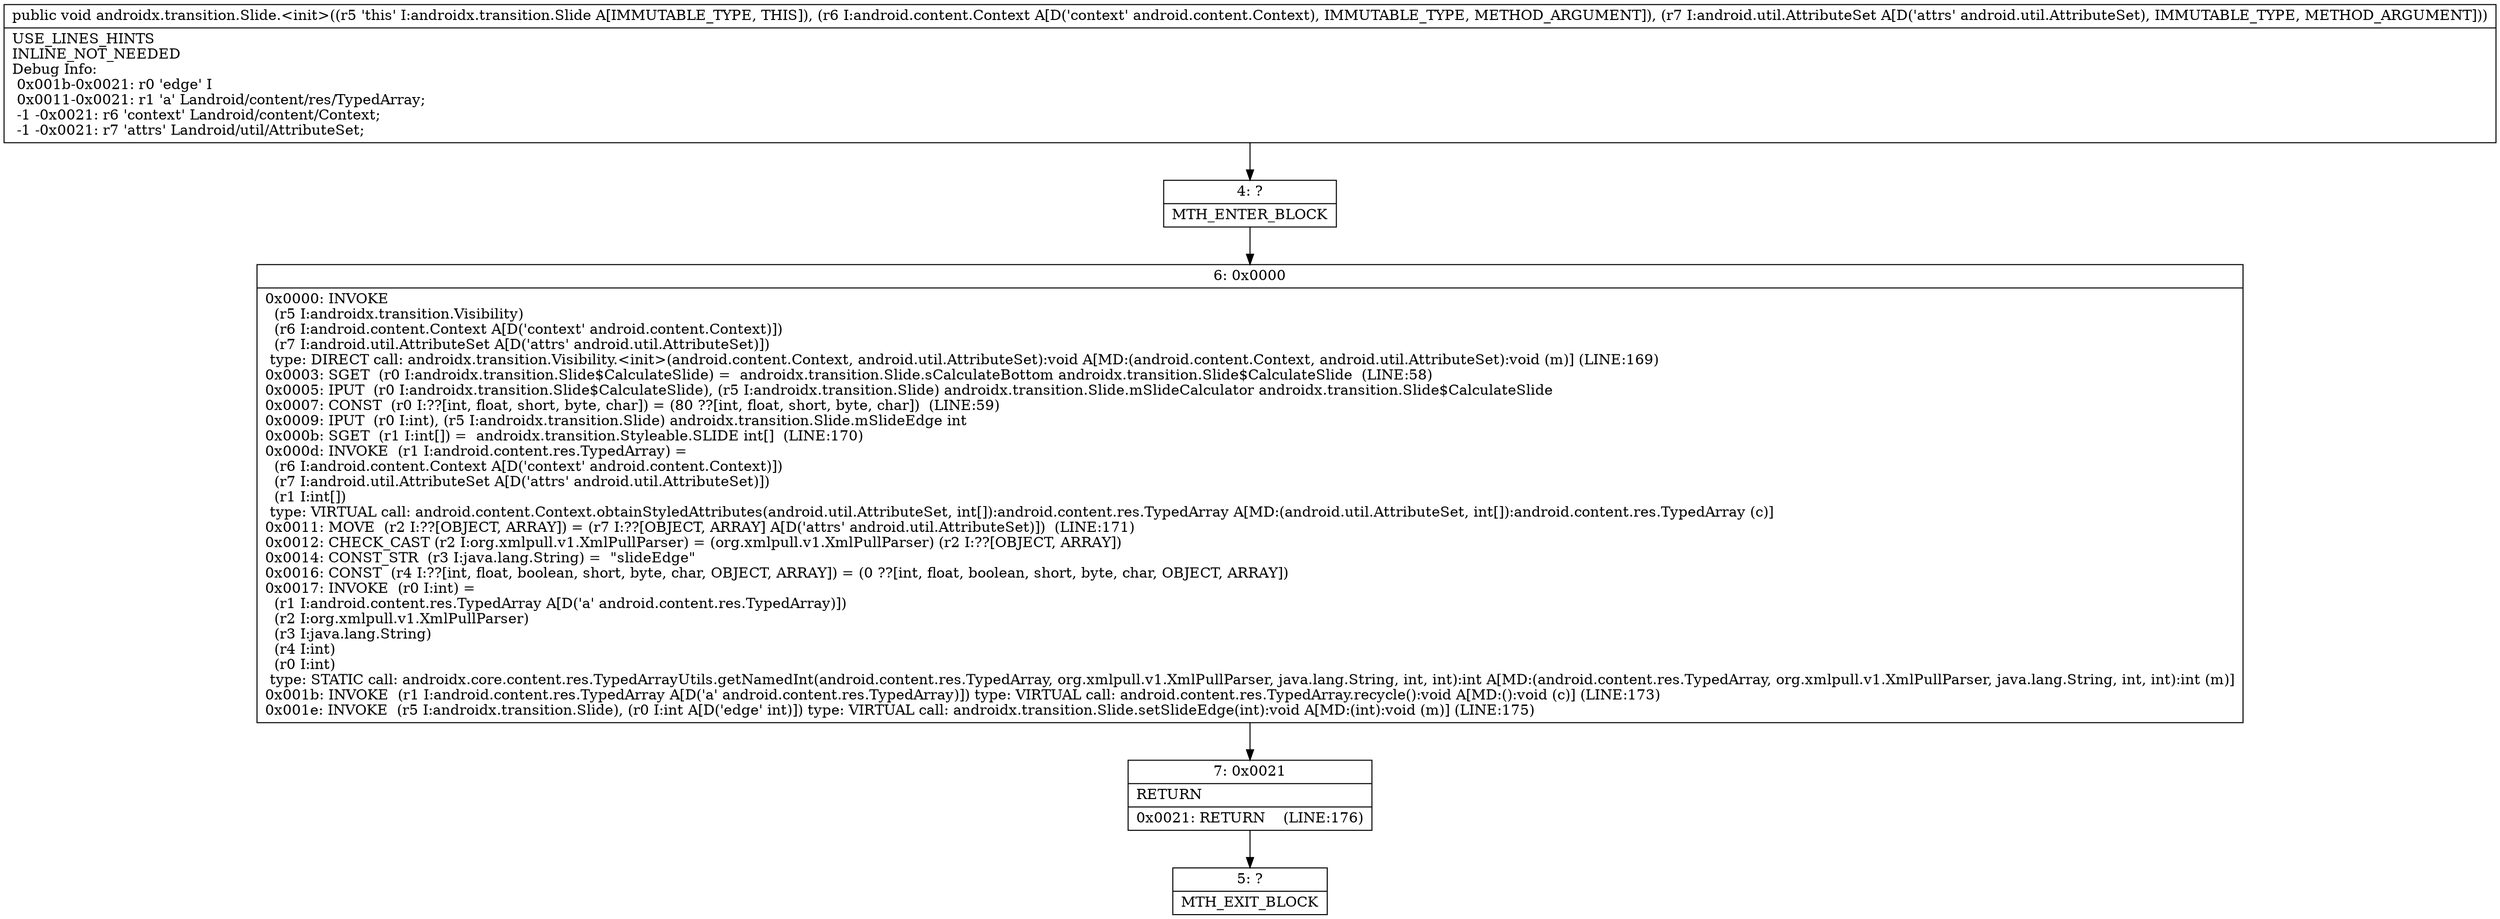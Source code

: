 digraph "CFG forandroidx.transition.Slide.\<init\>(Landroid\/content\/Context;Landroid\/util\/AttributeSet;)V" {
Node_4 [shape=record,label="{4\:\ ?|MTH_ENTER_BLOCK\l}"];
Node_6 [shape=record,label="{6\:\ 0x0000|0x0000: INVOKE  \l  (r5 I:androidx.transition.Visibility)\l  (r6 I:android.content.Context A[D('context' android.content.Context)])\l  (r7 I:android.util.AttributeSet A[D('attrs' android.util.AttributeSet)])\l type: DIRECT call: androidx.transition.Visibility.\<init\>(android.content.Context, android.util.AttributeSet):void A[MD:(android.content.Context, android.util.AttributeSet):void (m)] (LINE:169)\l0x0003: SGET  (r0 I:androidx.transition.Slide$CalculateSlide) =  androidx.transition.Slide.sCalculateBottom androidx.transition.Slide$CalculateSlide  (LINE:58)\l0x0005: IPUT  (r0 I:androidx.transition.Slide$CalculateSlide), (r5 I:androidx.transition.Slide) androidx.transition.Slide.mSlideCalculator androidx.transition.Slide$CalculateSlide \l0x0007: CONST  (r0 I:??[int, float, short, byte, char]) = (80 ??[int, float, short, byte, char])  (LINE:59)\l0x0009: IPUT  (r0 I:int), (r5 I:androidx.transition.Slide) androidx.transition.Slide.mSlideEdge int \l0x000b: SGET  (r1 I:int[]) =  androidx.transition.Styleable.SLIDE int[]  (LINE:170)\l0x000d: INVOKE  (r1 I:android.content.res.TypedArray) = \l  (r6 I:android.content.Context A[D('context' android.content.Context)])\l  (r7 I:android.util.AttributeSet A[D('attrs' android.util.AttributeSet)])\l  (r1 I:int[])\l type: VIRTUAL call: android.content.Context.obtainStyledAttributes(android.util.AttributeSet, int[]):android.content.res.TypedArray A[MD:(android.util.AttributeSet, int[]):android.content.res.TypedArray (c)]\l0x0011: MOVE  (r2 I:??[OBJECT, ARRAY]) = (r7 I:??[OBJECT, ARRAY] A[D('attrs' android.util.AttributeSet)])  (LINE:171)\l0x0012: CHECK_CAST (r2 I:org.xmlpull.v1.XmlPullParser) = (org.xmlpull.v1.XmlPullParser) (r2 I:??[OBJECT, ARRAY]) \l0x0014: CONST_STR  (r3 I:java.lang.String) =  \"slideEdge\" \l0x0016: CONST  (r4 I:??[int, float, boolean, short, byte, char, OBJECT, ARRAY]) = (0 ??[int, float, boolean, short, byte, char, OBJECT, ARRAY]) \l0x0017: INVOKE  (r0 I:int) = \l  (r1 I:android.content.res.TypedArray A[D('a' android.content.res.TypedArray)])\l  (r2 I:org.xmlpull.v1.XmlPullParser)\l  (r3 I:java.lang.String)\l  (r4 I:int)\l  (r0 I:int)\l type: STATIC call: androidx.core.content.res.TypedArrayUtils.getNamedInt(android.content.res.TypedArray, org.xmlpull.v1.XmlPullParser, java.lang.String, int, int):int A[MD:(android.content.res.TypedArray, org.xmlpull.v1.XmlPullParser, java.lang.String, int, int):int (m)]\l0x001b: INVOKE  (r1 I:android.content.res.TypedArray A[D('a' android.content.res.TypedArray)]) type: VIRTUAL call: android.content.res.TypedArray.recycle():void A[MD:():void (c)] (LINE:173)\l0x001e: INVOKE  (r5 I:androidx.transition.Slide), (r0 I:int A[D('edge' int)]) type: VIRTUAL call: androidx.transition.Slide.setSlideEdge(int):void A[MD:(int):void (m)] (LINE:175)\l}"];
Node_7 [shape=record,label="{7\:\ 0x0021|RETURN\l|0x0021: RETURN    (LINE:176)\l}"];
Node_5 [shape=record,label="{5\:\ ?|MTH_EXIT_BLOCK\l}"];
MethodNode[shape=record,label="{public void androidx.transition.Slide.\<init\>((r5 'this' I:androidx.transition.Slide A[IMMUTABLE_TYPE, THIS]), (r6 I:android.content.Context A[D('context' android.content.Context), IMMUTABLE_TYPE, METHOD_ARGUMENT]), (r7 I:android.util.AttributeSet A[D('attrs' android.util.AttributeSet), IMMUTABLE_TYPE, METHOD_ARGUMENT]))  | USE_LINES_HINTS\lINLINE_NOT_NEEDED\lDebug Info:\l  0x001b\-0x0021: r0 'edge' I\l  0x0011\-0x0021: r1 'a' Landroid\/content\/res\/TypedArray;\l  \-1 \-0x0021: r6 'context' Landroid\/content\/Context;\l  \-1 \-0x0021: r7 'attrs' Landroid\/util\/AttributeSet;\l}"];
MethodNode -> Node_4;Node_4 -> Node_6;
Node_6 -> Node_7;
Node_7 -> Node_5;
}

